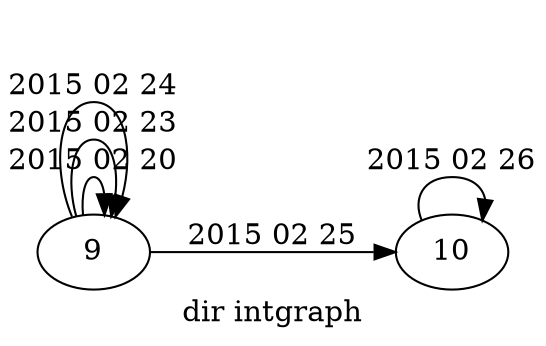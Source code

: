 digraph dir_intgraph {
	rankdir=LR;

9 -> 9 [ label = "2015 02 20" ];
9 -> 9 [ label = "2015 02 23" ];
9 -> 9 [ label = "2015 02 24" ];
9 -> 10 [ label = "2015 02 25" ];
10 -> 10 [ label = "2015 02 26" ];

overlap=false
label="dir intgraph"
}